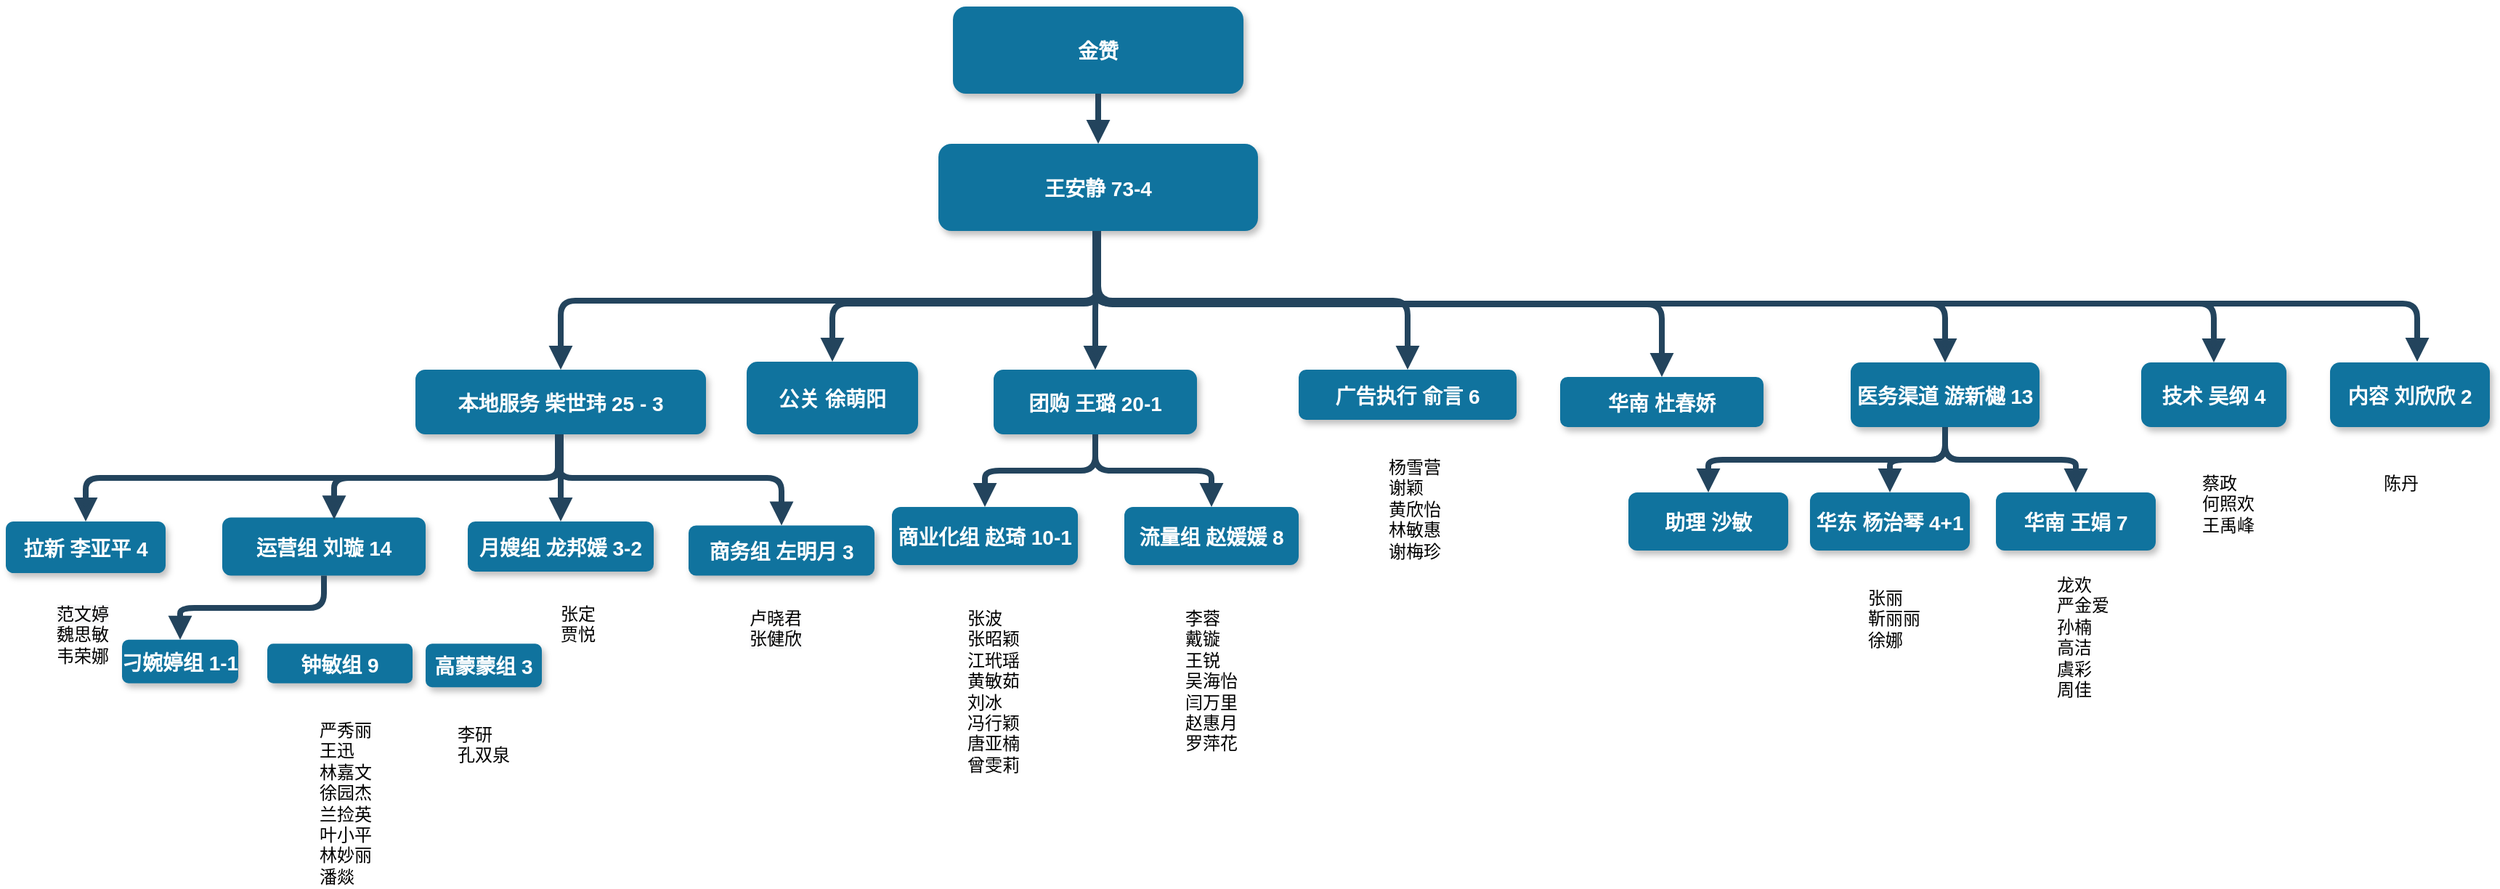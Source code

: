 <mxfile version="14.2.2" type="github">
  <diagram name="Page-1" id="97916047-d0de-89f5-080d-49f4d83e522f">
    <mxGraphModel dx="1422" dy="713" grid="1" gridSize="10" guides="1" tooltips="1" connect="1" arrows="1" fold="1" page="1" pageScale="1.5" pageWidth="1169" pageHeight="827" background="#ffffff" math="0" shadow="0">
      <root>
        <mxCell id="0" />
        <mxCell id="1" parent="0" />
        <mxCell id="2" value="金赞" style="rounded=1;fillColor=#10739E;strokeColor=none;shadow=1;gradientColor=none;fontStyle=1;fontColor=#FFFFFF;fontSize=14;" parent="1" vertex="1">
          <mxGeometry x="672" y="205.5" width="200" height="60" as="geometry" />
        </mxCell>
        <mxCell id="3" value="王安静 73-4" style="rounded=1;fillColor=#10739E;strokeColor=none;shadow=1;gradientColor=none;fontStyle=1;fontColor=#FFFFFF;fontSize=14;" parent="1" vertex="1">
          <mxGeometry x="662" y="300" width="220" height="60" as="geometry" />
        </mxCell>
        <mxCell id="4" value="本地服务 柴世玮 25 - 3" style="rounded=1;fillColor=#10739E;strokeColor=none;shadow=1;gradientColor=none;fontStyle=1;fontColor=#FFFFFF;fontSize=14;" parent="1" vertex="1">
          <mxGeometry x="302" y="455.5" width="200" height="44.5" as="geometry" />
        </mxCell>
        <mxCell id="5" value="团购 王璐 20-1" style="rounded=1;fillColor=#10739E;strokeColor=none;shadow=1;gradientColor=none;fontStyle=1;fontColor=#FFFFFF;fontSize=14;" parent="1" vertex="1">
          <mxGeometry x="700" y="455.5" width="140" height="44.5" as="geometry" />
        </mxCell>
        <mxCell id="6" value="广告执行 俞言 6" style="rounded=1;fillColor=#10739E;strokeColor=none;shadow=1;gradientColor=none;fontStyle=1;fontColor=#FFFFFF;fontSize=14;" parent="1" vertex="1">
          <mxGeometry x="910" y="455.5" width="150" height="34.5" as="geometry" />
        </mxCell>
        <mxCell id="7" value="华南 杜春娇" style="rounded=1;fillColor=#10739E;strokeColor=none;shadow=1;gradientColor=none;fontStyle=1;fontColor=#FFFFFF;fontSize=14;" parent="1" vertex="1">
          <mxGeometry x="1090" y="460.5" width="140" height="34.5" as="geometry" />
        </mxCell>
        <mxCell id="8" value="拉新 李亚平 4" style="rounded=1;fillColor=#10739E;strokeColor=none;shadow=1;gradientColor=none;fontStyle=1;fontColor=#FFFFFF;fontSize=14;" parent="1" vertex="1">
          <mxGeometry x="20" y="560" width="110" height="35.5" as="geometry" />
        </mxCell>
        <mxCell id="9" value="运营组 刘璇 14" style="rounded=1;fillColor=#10739E;strokeColor=none;shadow=1;gradientColor=none;fontStyle=1;fontColor=#FFFFFF;fontSize=14;" parent="1" vertex="1">
          <mxGeometry x="169" y="557.25" width="140" height="40" as="geometry" />
        </mxCell>
        <mxCell id="10" value="刁婉婷组 1-1" style="rounded=1;fillColor=#10739E;strokeColor=none;shadow=1;gradientColor=none;fontStyle=1;fontColor=#FFFFFF;fontSize=14;" parent="1" vertex="1">
          <mxGeometry x="100" y="641.38" width="80" height="30" as="geometry" />
        </mxCell>
        <mxCell id="11" value="钟敏组 9" style="rounded=1;fillColor=#10739E;strokeColor=none;shadow=1;gradientColor=none;fontStyle=1;fontColor=#FFFFFF;fontSize=14;" parent="1" vertex="1">
          <mxGeometry x="200" y="644.13" width="100" height="27.25" as="geometry" />
        </mxCell>
        <mxCell id="13" value="月嫂组 龙邦媛 3-2" style="rounded=1;fillColor=#10739E;strokeColor=none;shadow=1;gradientColor=none;fontStyle=1;fontColor=#FFFFFF;fontSize=14;" parent="1" vertex="1">
          <mxGeometry x="338" y="560" width="128" height="34.5" as="geometry" />
        </mxCell>
        <mxCell id="14" value="商业化组 赵琦 10-1" style="rounded=1;fillColor=#10739E;strokeColor=none;shadow=1;gradientColor=none;fontStyle=1;fontColor=#FFFFFF;fontSize=14;" parent="1" vertex="1">
          <mxGeometry x="630" y="550" width="128" height="40" as="geometry" />
        </mxCell>
        <mxCell id="29" value="" style="edgeStyle=elbowEdgeStyle;elbow=vertical;strokeWidth=4;endArrow=block;endFill=1;fontStyle=1;strokeColor=#23445D;" parent="1" source="2" target="3" edge="1">
          <mxGeometry x="22" y="165.5" width="100" height="100" as="geometry">
            <mxPoint x="22" y="265.5" as="sourcePoint" />
            <mxPoint x="122" y="165.5" as="targetPoint" />
          </mxGeometry>
        </mxCell>
        <mxCell id="30" value="" style="edgeStyle=elbowEdgeStyle;elbow=vertical;strokeWidth=4;endArrow=block;endFill=1;fontStyle=1;strokeColor=#23445D;" parent="1" source="3" target="5" edge="1">
          <mxGeometry x="22" y="165.5" width="100" height="100" as="geometry">
            <mxPoint x="22" y="265.5" as="sourcePoint" />
            <mxPoint x="122" y="165.5" as="targetPoint" />
          </mxGeometry>
        </mxCell>
        <mxCell id="31" value="" style="edgeStyle=elbowEdgeStyle;elbow=vertical;strokeWidth=4;endArrow=block;endFill=1;fontStyle=1;strokeColor=#23445D;" parent="1" source="3" target="4" edge="1">
          <mxGeometry x="22" y="165.5" width="100" height="100" as="geometry">
            <mxPoint x="22" y="265.5" as="sourcePoint" />
            <mxPoint x="122" y="165.5" as="targetPoint" />
          </mxGeometry>
        </mxCell>
        <mxCell id="32" value="" style="edgeStyle=elbowEdgeStyle;elbow=vertical;strokeWidth=4;endArrow=block;endFill=1;fontStyle=1;strokeColor=#23445D;" parent="1" source="3" target="6" edge="1">
          <mxGeometry x="22" y="165.5" width="100" height="100" as="geometry">
            <mxPoint x="22" y="265.5" as="sourcePoint" />
            <mxPoint x="122" y="165.5" as="targetPoint" />
          </mxGeometry>
        </mxCell>
        <mxCell id="40" value="" style="edgeStyle=elbowEdgeStyle;elbow=vertical;strokeWidth=4;endArrow=block;endFill=1;fontStyle=1;strokeColor=#23445D;exitX=0.5;exitY=1;exitDx=0;exitDy=0;" parent="1" source="9" target="10" edge="1">
          <mxGeometry x="62" y="185.5" width="100" height="100" as="geometry">
            <mxPoint x="62" y="285.5" as="sourcePoint" />
            <mxPoint x="162" y="185.5" as="targetPoint" />
          </mxGeometry>
        </mxCell>
        <mxCell id="CD8ixGrWHs0Is0rzKzxi-55" value="" style="edgeStyle=elbowEdgeStyle;elbow=vertical;strokeWidth=4;endArrow=block;endFill=1;fontStyle=1;strokeColor=#23445D;exitX=0.5;exitY=1;exitDx=0;exitDy=0;entryX=0.5;entryY=0;entryDx=0;entryDy=0;" edge="1" parent="1" source="3" target="7">
          <mxGeometry x="32" y="175.5" width="100" height="100" as="geometry">
            <mxPoint x="770" y="410" as="sourcePoint" />
            <mxPoint x="1330" y="450" as="targetPoint" />
          </mxGeometry>
        </mxCell>
        <mxCell id="CD8ixGrWHs0Is0rzKzxi-56" value="高蒙蒙组 3" style="rounded=1;fillColor=#10739E;strokeColor=none;shadow=1;gradientColor=none;fontStyle=1;fontColor=#FFFFFF;fontSize=14;" vertex="1" parent="1">
          <mxGeometry x="309" y="644.13" width="80" height="30" as="geometry" />
        </mxCell>
        <mxCell id="CD8ixGrWHs0Is0rzKzxi-57" value="流量组 赵媛媛 8" style="rounded=1;fillColor=#10739E;strokeColor=none;shadow=1;gradientColor=none;fontStyle=1;fontColor=#FFFFFF;fontSize=14;" vertex="1" parent="1">
          <mxGeometry x="790" y="550" width="120" height="40" as="geometry" />
        </mxCell>
        <mxCell id="CD8ixGrWHs0Is0rzKzxi-58" value="医务渠道 游新樾 13" style="rounded=1;fillColor=#10739E;strokeColor=none;shadow=1;gradientColor=none;fontStyle=1;fontColor=#FFFFFF;fontSize=14;" vertex="1" parent="1">
          <mxGeometry x="1290" y="450.5" width="130" height="44.5" as="geometry" />
        </mxCell>
        <mxCell id="CD8ixGrWHs0Is0rzKzxi-59" value="技术 吴纲 4" style="rounded=1;fillColor=#10739E;strokeColor=none;shadow=1;gradientColor=none;fontStyle=1;fontColor=#FFFFFF;fontSize=14;" vertex="1" parent="1">
          <mxGeometry x="1490" y="450.5" width="100" height="44.5" as="geometry" />
        </mxCell>
        <mxCell id="CD8ixGrWHs0Is0rzKzxi-60" value="华东 杨治琴 4+1" style="rounded=1;fillColor=#10739E;strokeColor=none;shadow=1;gradientColor=none;fontStyle=1;fontColor=#FFFFFF;fontSize=14;" vertex="1" parent="1">
          <mxGeometry x="1262" y="540" width="110" height="40" as="geometry" />
        </mxCell>
        <mxCell id="CD8ixGrWHs0Is0rzKzxi-61" value="华南 王娟 7" style="rounded=1;fillColor=#10739E;strokeColor=none;shadow=1;gradientColor=none;fontStyle=1;fontColor=#FFFFFF;fontSize=14;" vertex="1" parent="1">
          <mxGeometry x="1390" y="540" width="110" height="40" as="geometry" />
        </mxCell>
        <mxCell id="CD8ixGrWHs0Is0rzKzxi-62" value="助理 沙敏" style="rounded=1;fillColor=#10739E;strokeColor=none;shadow=1;gradientColor=none;fontStyle=1;fontColor=#FFFFFF;fontSize=14;" vertex="1" parent="1">
          <mxGeometry x="1137" y="540" width="110" height="40" as="geometry" />
        </mxCell>
        <mxCell id="CD8ixGrWHs0Is0rzKzxi-65" value="" style="edgeStyle=elbowEdgeStyle;elbow=vertical;strokeWidth=4;endArrow=block;endFill=1;fontStyle=1;strokeColor=#23445D;exitX=0.5;exitY=1;exitDx=0;exitDy=0;entryX=0.5;entryY=0;entryDx=0;entryDy=0;" edge="1" parent="1" source="4" target="8">
          <mxGeometry x="-218" y="-109.5" width="100" height="100" as="geometry">
            <mxPoint x="372" y="560.5" as="sourcePoint" />
            <mxPoint x="80" y="545" as="targetPoint" />
            <Array as="points">
              <mxPoint x="240" y="530" />
            </Array>
          </mxGeometry>
        </mxCell>
        <mxCell id="CD8ixGrWHs0Is0rzKzxi-66" value="" style="edgeStyle=elbowEdgeStyle;elbow=vertical;strokeWidth=4;endArrow=block;endFill=1;fontStyle=1;strokeColor=#23445D;exitX=0.5;exitY=1;exitDx=0;exitDy=0;entryX=0.55;entryY=0.033;entryDx=0;entryDy=0;entryPerimeter=0;" edge="1" parent="1" target="9">
          <mxGeometry x="-220" y="-109.5" width="100" height="100" as="geometry">
            <mxPoint x="400" y="515.5" as="sourcePoint" />
            <mxPoint x="73" y="555.5" as="targetPoint" />
            <Array as="points">
              <mxPoint x="238" y="530" />
            </Array>
          </mxGeometry>
        </mxCell>
        <mxCell id="CD8ixGrWHs0Is0rzKzxi-67" value="" style="edgeStyle=elbowEdgeStyle;elbow=vertical;strokeWidth=4;endArrow=block;endFill=1;fontStyle=1;strokeColor=#23445D;entryX=0.5;entryY=0;entryDx=0;entryDy=0;" edge="1" parent="1" target="13">
          <mxGeometry x="-210" y="-99.5" width="100" height="100" as="geometry">
            <mxPoint x="402" y="500" as="sourcePoint" />
            <mxPoint x="287" y="571.32" as="targetPoint" />
            <Array as="points" />
          </mxGeometry>
        </mxCell>
        <mxCell id="CD8ixGrWHs0Is0rzKzxi-73" value="严秀丽&lt;br&gt;王迅&lt;br&gt;林嘉文&lt;br&gt;徐园杰&lt;br&gt;兰捡英&lt;br&gt;叶小平&lt;br&gt;林妙丽&lt;br&gt;潘燚" style="text;whiteSpace=wrap;html=1;" vertex="1" parent="1">
          <mxGeometry x="233.5" y="690" width="51" height="120" as="geometry" />
        </mxCell>
        <mxCell id="CD8ixGrWHs0Is0rzKzxi-74" value="&lt;span style=&quot;color: rgb(0 , 0 , 0) ; font-family: &amp;#34;helvetica&amp;#34; ; font-size: 12px ; font-style: normal ; font-weight: 400 ; letter-spacing: normal ; text-align: left ; text-indent: 0px ; text-transform: none ; word-spacing: 0px ; background-color: rgb(248 , 249 , 250) ; display: inline ; float: none&quot;&gt;范文婷&lt;br&gt;&lt;/span&gt;&lt;font face=&quot;helvetica&quot;&gt;魏思敏&lt;br&gt;&lt;/font&gt;韦荣娜&lt;font face=&quot;helvetica&quot;&gt;&lt;br&gt;&lt;/font&gt;" style="text;whiteSpace=wrap;html=1;" vertex="1" parent="1">
          <mxGeometry x="52.5" y="610" width="45" height="57.24" as="geometry" />
        </mxCell>
        <mxCell id="CD8ixGrWHs0Is0rzKzxi-75" value="卢晓君&lt;br style=&quot;color: rgb(0 , 0 , 0) ; font-family: &amp;#34;helvetica&amp;#34; ; font-size: 12px ; font-style: normal ; font-weight: 400 ; letter-spacing: normal ; text-align: left ; text-indent: 0px ; text-transform: none ; word-spacing: 0px ; background-color: rgb(248 , 249 , 250)&quot;&gt;&lt;span style=&quot;color: rgb(0 , 0 , 0) ; font-family: &amp;#34;helvetica&amp;#34; ; font-size: 12px ; font-style: normal ; font-weight: 400 ; letter-spacing: normal ; text-align: left ; text-indent: 0px ; text-transform: none ; word-spacing: 0px ; background-color: rgb(248 , 249 , 250) ; display: inline ; float: none&quot;&gt;张健欣&lt;/span&gt;" style="text;whiteSpace=wrap;html=1;" vertex="1" parent="1">
          <mxGeometry x="530" y="612.76" width="60" height="40" as="geometry" />
        </mxCell>
        <mxCell id="CD8ixGrWHs0Is0rzKzxi-76" value="商务组 左明月 3" style="rounded=1;fillColor=#10739E;strokeColor=none;shadow=1;gradientColor=none;fontStyle=1;fontColor=#FFFFFF;fontSize=14;" vertex="1" parent="1">
          <mxGeometry x="490" y="562.75" width="128" height="34.5" as="geometry" />
        </mxCell>
        <mxCell id="CD8ixGrWHs0Is0rzKzxi-77" value="李研&lt;br&gt;孔双泉" style="text;whiteSpace=wrap;html=1;" vertex="1" parent="1">
          <mxGeometry x="329" y="692.76" width="40" height="30" as="geometry" />
        </mxCell>
        <mxCell id="CD8ixGrWHs0Is0rzKzxi-79" value="公关 徐萌阳" style="rounded=1;fillColor=#10739E;strokeColor=none;shadow=1;gradientColor=none;fontStyle=1;fontColor=#FFFFFF;fontSize=14;" vertex="1" parent="1">
          <mxGeometry x="530" y="450" width="118" height="50" as="geometry" />
        </mxCell>
        <mxCell id="CD8ixGrWHs0Is0rzKzxi-80" value="内容 刘欣欣 2" style="rounded=1;fillColor=#10739E;strokeColor=none;shadow=1;gradientColor=none;fontStyle=1;fontColor=#FFFFFF;fontSize=14;" vertex="1" parent="1">
          <mxGeometry x="1620" y="450.5" width="110" height="44.5" as="geometry" />
        </mxCell>
        <mxCell id="CD8ixGrWHs0Is0rzKzxi-81" value="陈丹" style="text;whiteSpace=wrap;html=1;" vertex="1" parent="1">
          <mxGeometry x="1655" y="520" width="40" height="30" as="geometry" />
        </mxCell>
        <mxCell id="CD8ixGrWHs0Is0rzKzxi-82" value="杨雪营&lt;br&gt;谢颖&lt;br&gt;黄欣怡&lt;br&gt;林敏惠&lt;br&gt;谢梅珍" style="text;whiteSpace=wrap;html=1;" vertex="1" parent="1">
          <mxGeometry x="970" y="508.62" width="60" height="90" as="geometry" />
        </mxCell>
        <mxCell id="CD8ixGrWHs0Is0rzKzxi-83" value="张丽&lt;br&gt;靳丽丽&lt;br&gt;徐娜" style="text;whiteSpace=wrap;html=1;" vertex="1" parent="1">
          <mxGeometry x="1300" y="598.62" width="50" height="50" as="geometry" />
        </mxCell>
        <mxCell id="CD8ixGrWHs0Is0rzKzxi-85" value="李蓉&lt;br&gt;戴镟&lt;br&gt;王锐&lt;br&gt;吴海怡&lt;br&gt;闫万里&lt;br&gt;赵惠月&lt;br&gt;罗萍花" style="text;whiteSpace=wrap;html=1;" vertex="1" parent="1">
          <mxGeometry x="830" y="612.76" width="52" height="140" as="geometry" />
        </mxCell>
        <mxCell id="CD8ixGrWHs0Is0rzKzxi-86" value="张波&lt;br&gt;张昭颖&lt;br&gt;江玳瑶&lt;br&gt;黄敏茹&lt;br&gt;刘冰&lt;br&gt;冯行颖&lt;br&gt;唐亚楠&lt;br&gt;曾雯莉" style="text;whiteSpace=wrap;html=1;" vertex="1" parent="1">
          <mxGeometry x="680" y="612.76" width="50" height="110" as="geometry" />
        </mxCell>
        <mxCell id="CD8ixGrWHs0Is0rzKzxi-87" value="张定&lt;br&gt;贾悦" style="text;whiteSpace=wrap;html=1;" vertex="1" parent="1">
          <mxGeometry x="400" y="610" width="40" height="42.76" as="geometry" />
        </mxCell>
        <mxCell id="CD8ixGrWHs0Is0rzKzxi-88" value="" style="edgeStyle=elbowEdgeStyle;elbow=vertical;strokeWidth=4;endArrow=block;endFill=1;fontStyle=1;strokeColor=#23445D;entryX=0.5;entryY=0;entryDx=0;entryDy=0;" edge="1" parent="1" target="CD8ixGrWHs0Is0rzKzxi-76">
          <mxGeometry x="-210" y="-99.5" width="100" height="100" as="geometry">
            <mxPoint x="400" y="500" as="sourcePoint" />
            <mxPoint x="256" y="568.57" as="targetPoint" />
            <Array as="points">
              <mxPoint x="480" y="530" />
            </Array>
          </mxGeometry>
        </mxCell>
        <mxCell id="CD8ixGrWHs0Is0rzKzxi-89" value="蔡政&lt;br&gt;何照欢&lt;br&gt;王禹峰" style="text;whiteSpace=wrap;html=1;" vertex="1" parent="1">
          <mxGeometry x="1530" y="520" width="50" height="60" as="geometry" />
        </mxCell>
        <mxCell id="CD8ixGrWHs0Is0rzKzxi-90" value="" style="edgeStyle=elbowEdgeStyle;elbow=vertical;strokeWidth=4;endArrow=block;endFill=1;fontStyle=1;strokeColor=#23445D;entryX=0.5;entryY=0;entryDx=0;entryDy=0;exitX=0.5;exitY=1;exitDx=0;exitDy=0;" edge="1" parent="1" source="5" target="14">
          <mxGeometry x="32" y="175.5" width="100" height="100" as="geometry">
            <mxPoint x="782" y="370" as="sourcePoint" />
            <mxPoint x="782" y="465.5" as="targetPoint" />
          </mxGeometry>
        </mxCell>
        <mxCell id="CD8ixGrWHs0Is0rzKzxi-91" value="" style="edgeStyle=elbowEdgeStyle;elbow=vertical;strokeWidth=4;endArrow=block;endFill=1;fontStyle=1;strokeColor=#23445D;entryX=0.5;entryY=0;entryDx=0;entryDy=0;exitX=0.5;exitY=1;exitDx=0;exitDy=0;" edge="1" parent="1" source="5" target="CD8ixGrWHs0Is0rzKzxi-57">
          <mxGeometry x="42" y="185.5" width="100" height="100" as="geometry">
            <mxPoint x="782" y="525.5" as="sourcePoint" />
            <mxPoint x="704" y="560" as="targetPoint" />
          </mxGeometry>
        </mxCell>
        <mxCell id="CD8ixGrWHs0Is0rzKzxi-92" value="" style="edgeStyle=elbowEdgeStyle;elbow=vertical;strokeWidth=4;endArrow=block;endFill=1;fontStyle=1;strokeColor=#23445D;entryX=0.5;entryY=0;entryDx=0;entryDy=0;exitX=0.5;exitY=1;exitDx=0;exitDy=0;" edge="1" parent="1" source="CD8ixGrWHs0Is0rzKzxi-58" target="CD8ixGrWHs0Is0rzKzxi-62">
          <mxGeometry x="508" y="165.5" width="100" height="100" as="geometry">
            <mxPoint x="1248" y="505.5" as="sourcePoint" />
            <mxPoint x="1170" y="540" as="targetPoint" />
          </mxGeometry>
        </mxCell>
        <mxCell id="CD8ixGrWHs0Is0rzKzxi-93" value="" style="edgeStyle=elbowEdgeStyle;elbow=vertical;strokeWidth=4;endArrow=block;endFill=1;fontStyle=1;strokeColor=#23445D;entryX=0.5;entryY=0;entryDx=0;entryDy=0;exitX=0.5;exitY=1;exitDx=0;exitDy=0;" edge="1" parent="1" source="CD8ixGrWHs0Is0rzKzxi-58" target="CD8ixGrWHs0Is0rzKzxi-60">
          <mxGeometry x="518" y="175.5" width="100" height="100" as="geometry">
            <mxPoint x="1365" y="505" as="sourcePoint" />
            <mxPoint x="1202" y="550" as="targetPoint" />
          </mxGeometry>
        </mxCell>
        <mxCell id="CD8ixGrWHs0Is0rzKzxi-94" value="" style="edgeStyle=elbowEdgeStyle;elbow=vertical;strokeWidth=4;endArrow=block;endFill=1;fontStyle=1;strokeColor=#23445D;entryX=0.5;entryY=0;entryDx=0;entryDy=0;exitX=0.5;exitY=1;exitDx=0;exitDy=0;" edge="1" parent="1" source="CD8ixGrWHs0Is0rzKzxi-58" target="CD8ixGrWHs0Is0rzKzxi-61">
          <mxGeometry x="518" y="175.5" width="100" height="100" as="geometry">
            <mxPoint x="1350" y="505" as="sourcePoint" />
            <mxPoint x="1202" y="550" as="targetPoint" />
          </mxGeometry>
        </mxCell>
        <mxCell id="CD8ixGrWHs0Is0rzKzxi-95" value="龙欢&lt;br&gt;严金爱&lt;br&gt;孙楠&lt;br&gt;高洁&lt;br&gt;虞彩&lt;br&gt;周佳" style="text;whiteSpace=wrap;html=1;" vertex="1" parent="1">
          <mxGeometry x="1430" y="590" width="40" height="101.38" as="geometry" />
        </mxCell>
        <mxCell id="CD8ixGrWHs0Is0rzKzxi-96" value="" style="edgeStyle=elbowEdgeStyle;elbow=vertical;strokeWidth=4;endArrow=block;endFill=1;fontStyle=1;strokeColor=#23445D;entryX=0.5;entryY=0;entryDx=0;entryDy=0;" edge="1" parent="1" target="CD8ixGrWHs0Is0rzKzxi-59">
          <mxGeometry x="170" y="125.5" width="100" height="100" as="geometry">
            <mxPoint x="770" y="360" as="sourcePoint" />
            <mxPoint x="1330" y="405.5" as="targetPoint" />
            <Array as="points">
              <mxPoint x="1230" y="410" />
            </Array>
          </mxGeometry>
        </mxCell>
        <mxCell id="CD8ixGrWHs0Is0rzKzxi-97" value="" style="edgeStyle=elbowEdgeStyle;elbow=vertical;strokeWidth=4;endArrow=block;endFill=1;fontStyle=1;strokeColor=#23445D;exitX=0.5;exitY=1;exitDx=0;exitDy=0;" edge="1" parent="1" source="3">
          <mxGeometry x="180" y="135.5" width="100" height="100" as="geometry">
            <mxPoint x="780" y="370" as="sourcePoint" />
            <mxPoint x="1680" y="450" as="targetPoint" />
            <Array as="points">
              <mxPoint x="1560" y="410" />
              <mxPoint x="1240" y="420" />
            </Array>
          </mxGeometry>
        </mxCell>
        <mxCell id="CD8ixGrWHs0Is0rzKzxi-98" value="" style="edgeStyle=elbowEdgeStyle;elbow=vertical;strokeWidth=4;endArrow=block;endFill=1;fontStyle=1;strokeColor=#23445D;exitX=0.5;exitY=1;exitDx=0;exitDy=0;entryX=0.5;entryY=0;entryDx=0;entryDy=0;" edge="1" parent="1" source="3" target="CD8ixGrWHs0Is0rzKzxi-79">
          <mxGeometry x="42" y="185.5" width="100" height="100" as="geometry">
            <mxPoint x="782" y="370" as="sourcePoint" />
            <mxPoint x="1170" y="470.5" as="targetPoint" />
            <Array as="points">
              <mxPoint x="690" y="410" />
            </Array>
          </mxGeometry>
        </mxCell>
        <mxCell id="CD8ixGrWHs0Is0rzKzxi-99" value="" style="edgeStyle=elbowEdgeStyle;elbow=vertical;strokeWidth=4;endArrow=block;endFill=1;fontStyle=1;strokeColor=#23445D;entryX=0.5;entryY=0;entryDx=0;entryDy=0;" edge="1" parent="1" target="CD8ixGrWHs0Is0rzKzxi-58">
          <mxGeometry x="52" y="195.5" width="100" height="100" as="geometry">
            <mxPoint x="770" y="360" as="sourcePoint" />
            <mxPoint x="1180" y="480.5" as="targetPoint" />
            <Array as="points">
              <mxPoint x="1220" y="410" />
            </Array>
          </mxGeometry>
        </mxCell>
      </root>
    </mxGraphModel>
  </diagram>
</mxfile>
